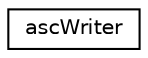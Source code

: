 digraph "Graphical Class Hierarchy"
{
  edge [fontname="Helvetica",fontsize="10",labelfontname="Helvetica",labelfontsize="10"];
  node [fontname="Helvetica",fontsize="10",shape=record];
  rankdir="LR";
  Node0 [label="ascWriter",height=0.2,width=0.4,color="black", fillcolor="white", style="filled",URL="$classascWriter.html"];
}
